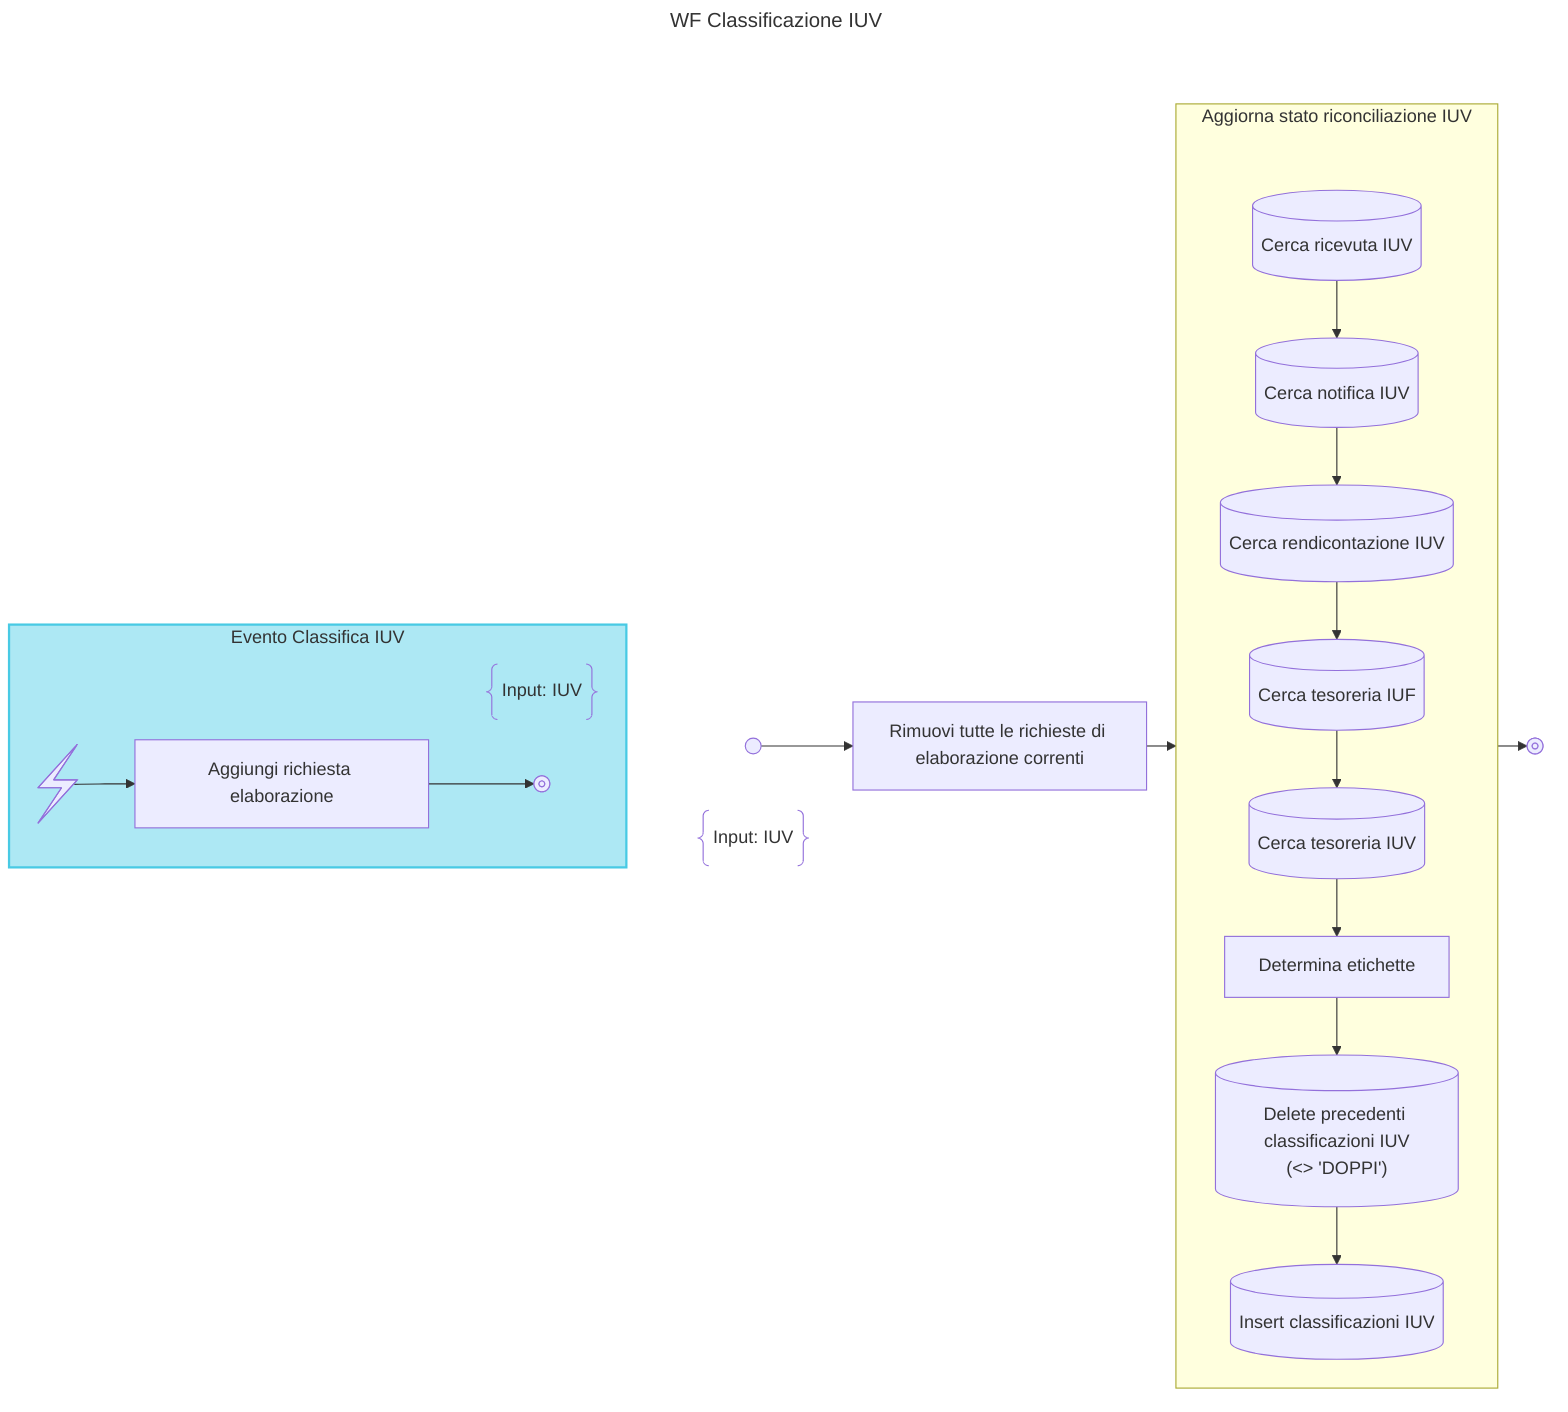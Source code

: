 ---
title: WF Classificazione IUV
config:
    flowchart:
        rankSpacing: 1
---
flowchart TD
    subgraph WF_BLOCK
        subgraph NOTE_START_BLOCK
            DESCRIPTION@{ shape: braces, label: "Input: IUV" }
            START@{shape: start}
        end
        class NOTE_START_BLOCK hidden

        START -->
        REMOVE_ELAB_REQUESTS["Rimuovi tutte le richieste di elaborazione correnti"] -->
        CLASSIFY_IUV

        subgraph CLASSIFY_IUV["Aggiorna stato riconciliazione IUV"]
        direction TB
            DUMMY:::hidden --> FIND_RT
            linkStyle 2 display:none

            FIND_RT@{shape: database, label: "Cerca ricevuta IUV"} -->
            FIND_RT_NOTIFIED@{shape: database, label: "Cerca notifica IUV"} -->
            FIND_REND@{shape: database, label: "Cerca rendicontazione IUV"} -->
            FIND_TES_IUF@{shape: database, label: "Cerca tesoreria IUF"} -->
            FIND_TES_IUV@{shape: database, label: "Cerca tesoreria IUV"} -->
            CLASSIFY["Determina etichette"] -->
            DELETE_PREVIOUS@{shape: database, label: "Delete precedenti classificazioni IUV<BR />(<> 'DOPPI')"} -->
            INSERT_NEW@{shape: database, label: "Insert classificazioni IUV"}

        end

       CLASSIFY_IUV --> END@{shape: stop}
    end

    class WF_BLOCK hidden

    subgraph SIGNALS_BLOCK
    direction LR

        subgraph SIGNAL_IUV_BLOCK["Evento Classifica IUV"]
        direction LR
            DESCRIPTION_SIGNAL_IUV@{ shape: braces, label: "Input: IUV" }
            SIGNAL_IUV@{ shape: bolt } -->
            ADD_SIGNAL_IUV["Aggiungi richiesta elaborazione"] -->
            SIGNAL_IUV_END@{ shape: "stop" }
        end
        class SIGNAL_IUV_BLOCK signal_block
    end
    class SIGNALS_BLOCK hidden

    classDef note_block display:none;
    classDef hidden display:none;
    classDef activity fill:#FFFFE0, stroke:#ffc300, stroke-width:2px;
    classDef loop fill:#CCFFCC, stroke:#7FBF7F, stroke-width:2px, padding-bottom: 5px;
    classDef signal_block fill:#ade8f4, stroke:#48cae4, stroke-width:2px